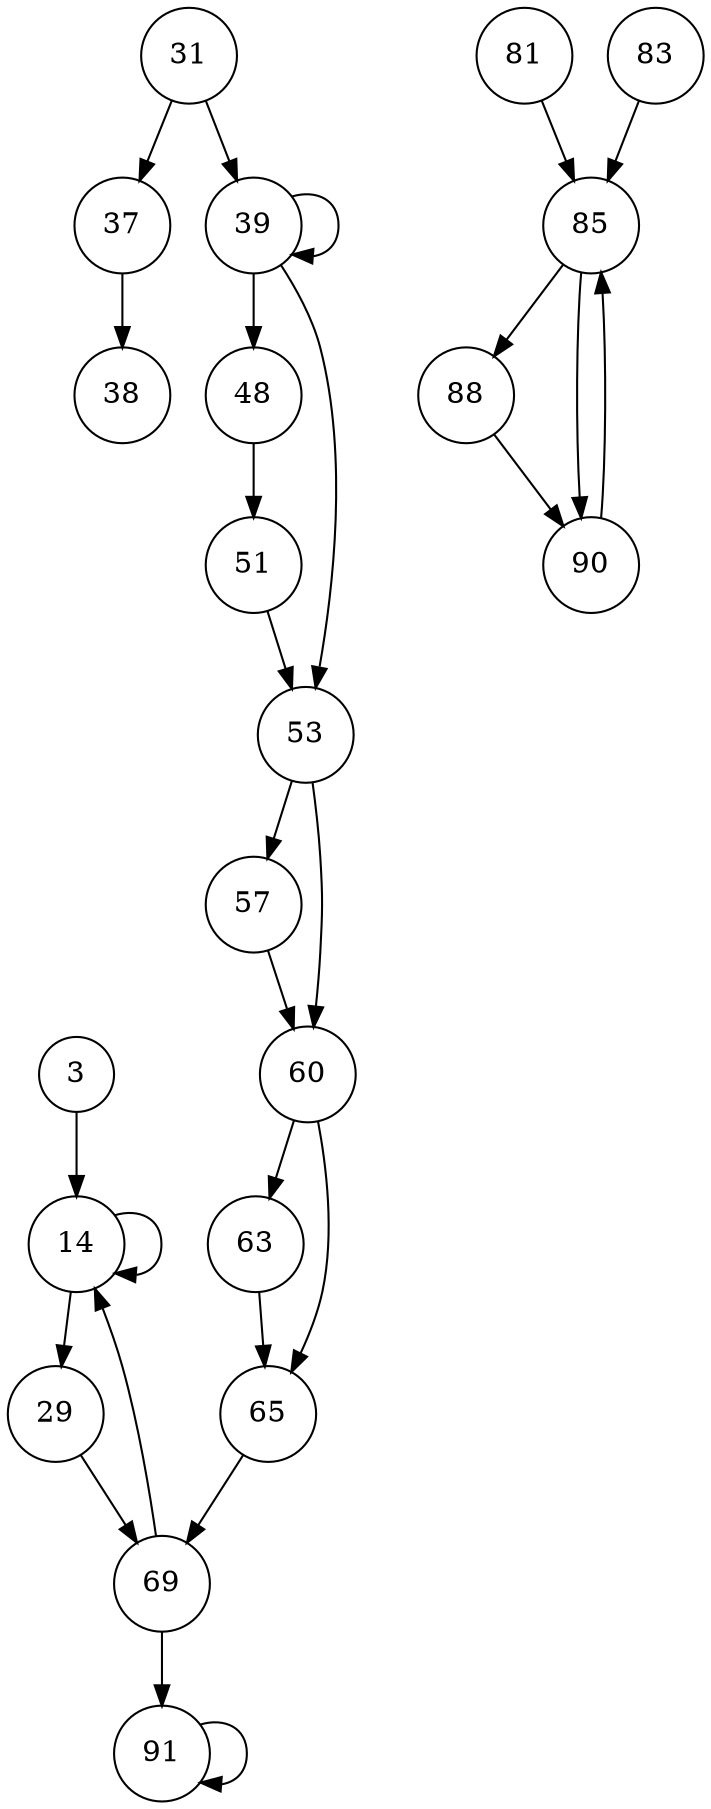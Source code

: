 digraph CFG {
    node [shape="circle"];
    
    3 [label="3"];
    14 [label="14"];
    29 [label="29"];
    31 [label="31"];
    37 [label="37"];
    38 [label="38"];
    39 [label="39"];
    48 [label="48"];
    51 [label="51"];
    53 [label="53"];
    57 [label="57"];
    60 [label="60"];
    63 [label="63"];
    65 [label="65"];
    69 [label="69"];
    81 [label="81"];
    83 [label="83"];
    85 [label="85"];
    88 [label="88"];
    90 [label="90"];
    91 [label="91"];
    
    3 -> 14;
    14 -> 29, 14;
    29 -> 69;
    31 -> 37, 39;
    37 -> 38;
    39 -> 48, 39, 53;
    48 -> 51;
    51 -> 53;
    53 -> 57, 60;
    57 -> 60;
    60 -> 65, 63;
    63 -> 65;
    65 -> 69;
    69 -> 14, 91;
    81 -> 85;
    83 -> 85;
    85 -> 88, 90;
    88 -> 90;
    90 -> 85;
    91 -> 91;
}